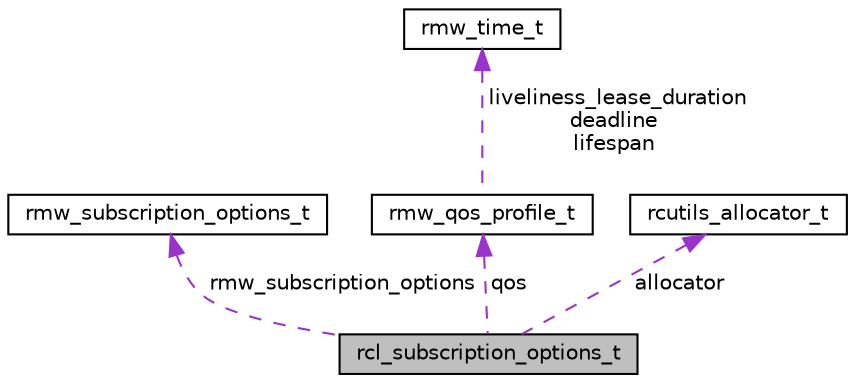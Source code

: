digraph "rcl_subscription_options_t"
{
  edge [fontname="Helvetica",fontsize="10",labelfontname="Helvetica",labelfontsize="10"];
  node [fontname="Helvetica",fontsize="10",shape=record];
  Node1 [label="rcl_subscription_options_t",height=0.2,width=0.4,color="black", fillcolor="grey75", style="filled", fontcolor="black"];
  Node2 -> Node1 [dir="back",color="darkorchid3",fontsize="10",style="dashed",label=" rmw_subscription_options" ,fontname="Helvetica"];
  Node2 [label="rmw_subscription_options_t",height=0.2,width=0.4,color="black", fillcolor="white", style="filled",URL="/tmp/tmp.Txb212H7Lz/doxygen_tag_files/rmw.tag$structrmw__subscription__options__t.html"];
  Node3 -> Node1 [dir="back",color="darkorchid3",fontsize="10",style="dashed",label=" qos" ,fontname="Helvetica"];
  Node3 [label="rmw_qos_profile_t",height=0.2,width=0.4,color="black", fillcolor="white", style="filled",URL="/tmp/tmp.Txb212H7Lz/doxygen_tag_files/rmw.tag$structrmw__qos__profile__t.html"];
  Node4 -> Node3 [dir="back",color="darkorchid3",fontsize="10",style="dashed",label=" liveliness_lease_duration\ndeadline\nlifespan" ,fontname="Helvetica"];
  Node4 [label="rmw_time_t",height=0.2,width=0.4,color="black", fillcolor="white", style="filled",URL="/tmp/tmp.Txb212H7Lz/doxygen_tag_files/rmw.tag$structrmw__time__t.html"];
  Node5 -> Node1 [dir="back",color="darkorchid3",fontsize="10",style="dashed",label=" allocator" ,fontname="Helvetica"];
  Node5 [label="rcutils_allocator_t",height=0.2,width=0.4,color="black", fillcolor="white", style="filled",URL="/tmp/tmp.Txb212H7Lz/doxygen_tag_files/rcutils.tag$structrcutils__allocator__t.html"];
}
